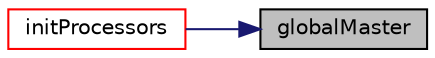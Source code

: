 digraph "globalMaster"
{
 // LATEX_PDF_SIZE
  edge [fontname="Helvetica",fontsize="10",labelfontname="Helvetica",labelfontsize="10"];
  node [fontname="Helvetica",fontsize="10",shape=record];
  rankdir="RL";
  Node1 [label="globalMaster",height=0.2,width=0.4,color="black", fillcolor="grey75", style="filled", fontcolor="black",tooltip="Is this processor the master processor?"];
  Node1 -> Node2 [dir="back",color="midnightblue",fontsize="10",style="solid",fontname="Helvetica"];
  Node2 [label="initProcessors",height=0.2,width=0.4,color="red", fillcolor="white", style="filled",URL="$classpFlow_1_1processors.html#af906dbdefab1fa8e20574cfe3624a1b6",tooltip="Initialize MPI processors."];
}
